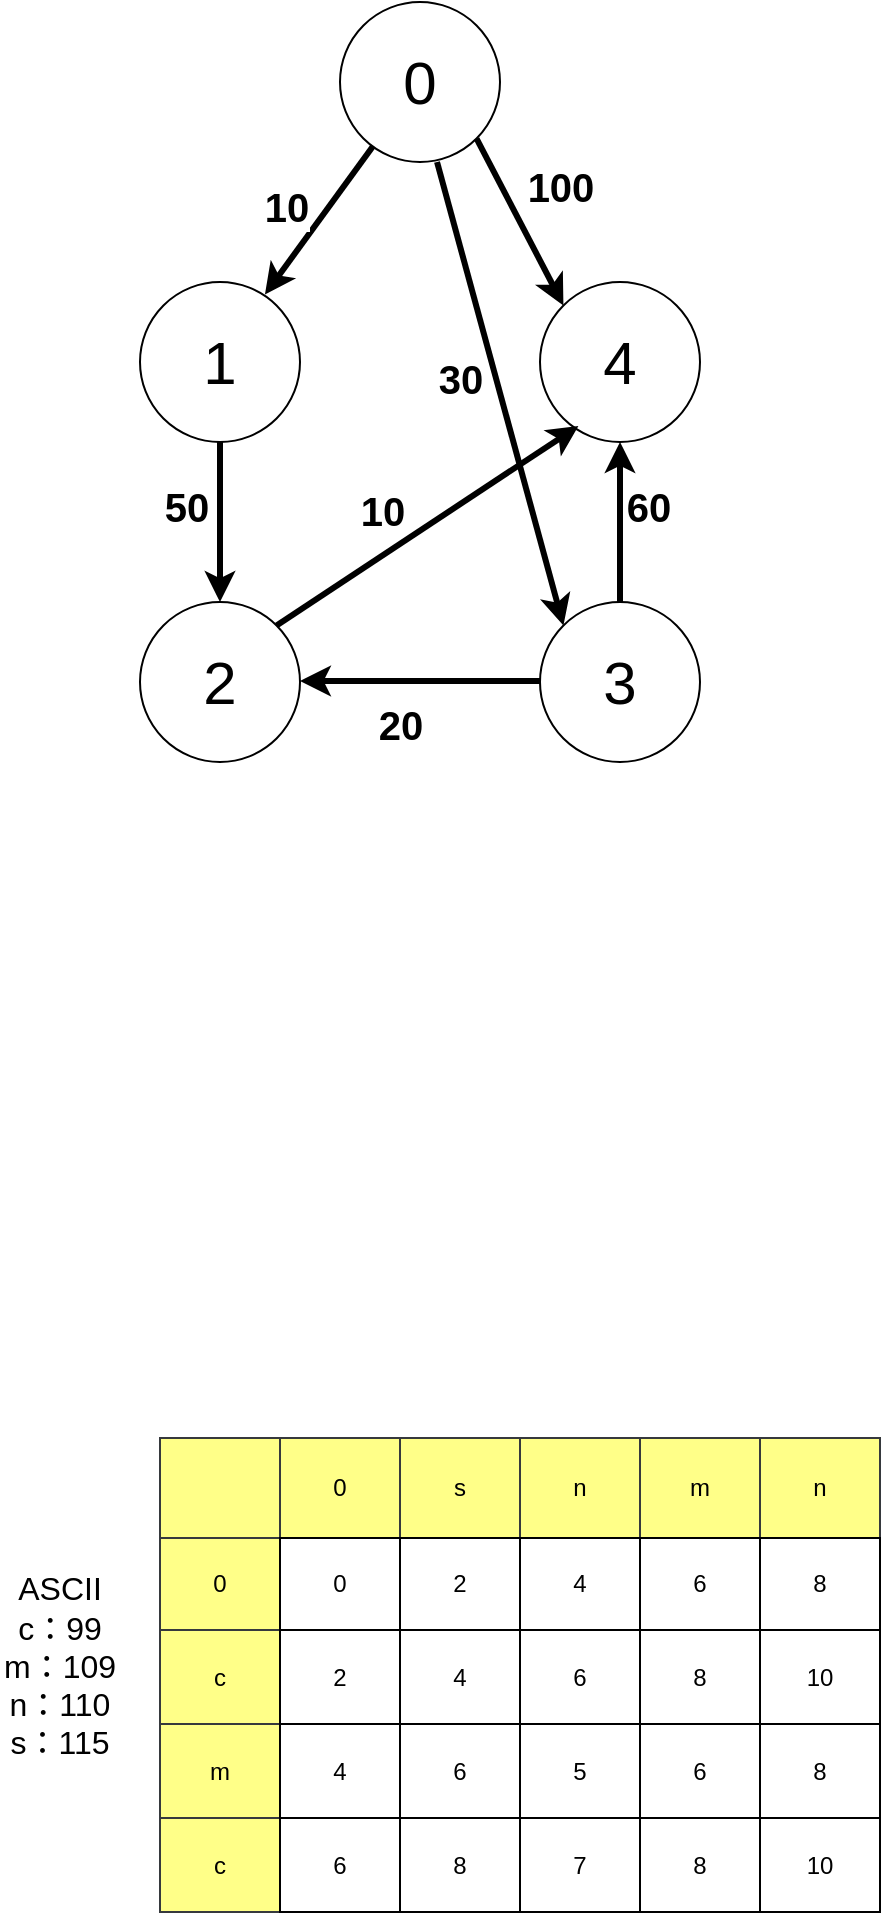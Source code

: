 <mxfile version="24.7.8">
  <diagram name="第 1 页" id="QqZRS2XZxKaMaMw2jjb2">
    <mxGraphModel dx="500" dy="296" grid="0" gridSize="10" guides="1" tooltips="1" connect="1" arrows="1" fold="1" page="1" pageScale="1" pageWidth="827" pageHeight="1169" math="0" shadow="0">
      <root>
        <mxCell id="0" />
        <mxCell id="1" parent="0" />
        <mxCell id="ZjIkVmcj6UjrSI6ll2zY-2" value="&lt;font style=&quot;font-size: 30px;&quot;&gt;0&lt;/font&gt;" style="ellipse;whiteSpace=wrap;html=1;aspect=fixed;" vertex="1" parent="1">
          <mxGeometry x="260" y="20" width="80" height="80" as="geometry" />
        </mxCell>
        <mxCell id="ZjIkVmcj6UjrSI6ll2zY-3" value="&lt;font style=&quot;font-size: 30px;&quot;&gt;1&lt;/font&gt;" style="ellipse;whiteSpace=wrap;html=1;aspect=fixed;" vertex="1" parent="1">
          <mxGeometry x="160" y="160" width="80" height="80" as="geometry" />
        </mxCell>
        <mxCell id="ZjIkVmcj6UjrSI6ll2zY-4" value="&lt;font style=&quot;font-size: 30px;&quot;&gt;4&lt;/font&gt;" style="ellipse;whiteSpace=wrap;html=1;aspect=fixed;" vertex="1" parent="1">
          <mxGeometry x="360" y="160" width="80" height="80" as="geometry" />
        </mxCell>
        <mxCell id="ZjIkVmcj6UjrSI6ll2zY-5" value="&lt;font style=&quot;font-size: 30px;&quot;&gt;2&lt;/font&gt;" style="ellipse;whiteSpace=wrap;html=1;aspect=fixed;" vertex="1" parent="1">
          <mxGeometry x="160" y="320" width="80" height="80" as="geometry" />
        </mxCell>
        <mxCell id="ZjIkVmcj6UjrSI6ll2zY-6" value="&lt;font style=&quot;font-size: 30px;&quot;&gt;3&lt;/font&gt;" style="ellipse;whiteSpace=wrap;html=1;aspect=fixed;" vertex="1" parent="1">
          <mxGeometry x="360" y="320" width="80" height="80" as="geometry" />
        </mxCell>
        <mxCell id="ZjIkVmcj6UjrSI6ll2zY-8" value="" style="endArrow=classic;html=1;rounded=0;curved=0;strokeWidth=3;" edge="1" parent="1" source="ZjIkVmcj6UjrSI6ll2zY-2">
          <mxGeometry relative="1" as="geometry">
            <mxPoint x="271" y="90" as="sourcePoint" />
            <mxPoint x="222.475" y="166.254" as="targetPoint" />
          </mxGeometry>
        </mxCell>
        <mxCell id="ZjIkVmcj6UjrSI6ll2zY-9" value="&lt;font style=&quot;font-size: 20px;&quot;&gt;&lt;b&gt;10&lt;/b&gt;&lt;/font&gt;" style="edgeLabel;resizable=0;html=1;;align=center;verticalAlign=middle;" connectable="0" vertex="1" parent="ZjIkVmcj6UjrSI6ll2zY-8">
          <mxGeometry relative="1" as="geometry">
            <mxPoint x="-17" y="-8" as="offset" />
          </mxGeometry>
        </mxCell>
        <mxCell id="ZjIkVmcj6UjrSI6ll2zY-13" value="" style="endArrow=classic;html=1;rounded=0;curved=0;strokeWidth=3;entryX=0.5;entryY=0;entryDx=0;entryDy=0;exitX=0.5;exitY=1;exitDx=0;exitDy=0;" edge="1" parent="1" source="ZjIkVmcj6UjrSI6ll2zY-3" target="ZjIkVmcj6UjrSI6ll2zY-5">
          <mxGeometry relative="1" as="geometry">
            <mxPoint x="200" y="250" as="sourcePoint" />
            <mxPoint x="149.995" y="316.254" as="targetPoint" />
          </mxGeometry>
        </mxCell>
        <mxCell id="ZjIkVmcj6UjrSI6ll2zY-14" value="&lt;font style=&quot;font-size: 20px;&quot;&gt;&lt;b&gt;50&lt;/b&gt;&lt;/font&gt;" style="edgeLabel;resizable=0;html=1;;align=center;verticalAlign=middle;" connectable="0" vertex="1" parent="ZjIkVmcj6UjrSI6ll2zY-13">
          <mxGeometry relative="1" as="geometry">
            <mxPoint x="-17" y="-8" as="offset" />
          </mxGeometry>
        </mxCell>
        <mxCell id="ZjIkVmcj6UjrSI6ll2zY-15" value="" style="endArrow=classic;html=1;rounded=0;curved=0;strokeWidth=3;entryX=0;entryY=0;entryDx=0;entryDy=0;exitX=1;exitY=1;exitDx=0;exitDy=0;" edge="1" parent="1" source="ZjIkVmcj6UjrSI6ll2zY-2" target="ZjIkVmcj6UjrSI6ll2zY-4">
          <mxGeometry relative="1" as="geometry">
            <mxPoint x="328.52" y="83.75" as="sourcePoint" />
            <mxPoint x="279.995" y="160.004" as="targetPoint" />
          </mxGeometry>
        </mxCell>
        <mxCell id="ZjIkVmcj6UjrSI6ll2zY-16" value="&lt;font style=&quot;font-size: 20px;&quot;&gt;&lt;b&gt;100&lt;/b&gt;&lt;/font&gt;" style="edgeLabel;resizable=0;html=1;;align=center;verticalAlign=middle;horizontal=1;" connectable="0" vertex="1" parent="ZjIkVmcj6UjrSI6ll2zY-15">
          <mxGeometry relative="1" as="geometry">
            <mxPoint x="20" y="-18" as="offset" />
          </mxGeometry>
        </mxCell>
        <mxCell id="ZjIkVmcj6UjrSI6ll2zY-17" value="" style="endArrow=classic;html=1;rounded=0;curved=0;strokeWidth=3;entryX=0;entryY=0;entryDx=0;entryDy=0;" edge="1" parent="1" target="ZjIkVmcj6UjrSI6ll2zY-6">
          <mxGeometry relative="1" as="geometry">
            <mxPoint x="308.52" y="100" as="sourcePoint" />
            <mxPoint x="259.995" y="176.254" as="targetPoint" />
          </mxGeometry>
        </mxCell>
        <mxCell id="ZjIkVmcj6UjrSI6ll2zY-18" value="&lt;font style=&quot;font-size: 20px;&quot;&gt;&lt;b&gt;30&lt;/b&gt;&lt;/font&gt;" style="edgeLabel;resizable=0;html=1;;align=center;verticalAlign=middle;" connectable="0" vertex="1" parent="ZjIkVmcj6UjrSI6ll2zY-17">
          <mxGeometry relative="1" as="geometry">
            <mxPoint x="-20" y="-8" as="offset" />
          </mxGeometry>
        </mxCell>
        <mxCell id="ZjIkVmcj6UjrSI6ll2zY-19" value="" style="endArrow=classic;html=1;rounded=0;curved=0;strokeWidth=3;entryX=0.24;entryY=0.9;entryDx=0;entryDy=0;entryPerimeter=0;exitX=1;exitY=0;exitDx=0;exitDy=0;" edge="1" parent="1" source="ZjIkVmcj6UjrSI6ll2zY-5" target="ZjIkVmcj6UjrSI6ll2zY-4">
          <mxGeometry relative="1" as="geometry">
            <mxPoint x="228.52" y="330" as="sourcePoint" />
            <mxPoint x="179.995" y="406.254" as="targetPoint" />
          </mxGeometry>
        </mxCell>
        <mxCell id="ZjIkVmcj6UjrSI6ll2zY-20" value="&lt;font style=&quot;font-size: 20px;&quot;&gt;&lt;b&gt;10&lt;/b&gt;&lt;/font&gt;" style="edgeLabel;resizable=0;html=1;;align=center;verticalAlign=middle;" connectable="0" vertex="1" parent="ZjIkVmcj6UjrSI6ll2zY-19">
          <mxGeometry relative="1" as="geometry">
            <mxPoint x="-23" y="-8" as="offset" />
          </mxGeometry>
        </mxCell>
        <mxCell id="ZjIkVmcj6UjrSI6ll2zY-21" value="" style="endArrow=classic;html=1;rounded=0;curved=0;strokeWidth=3;entryX=1;entryY=0.5;entryDx=0;entryDy=0;" edge="1" parent="1">
          <mxGeometry relative="1" as="geometry">
            <mxPoint x="360" y="359.5" as="sourcePoint" />
            <mxPoint x="240" y="359.5" as="targetPoint" />
          </mxGeometry>
        </mxCell>
        <mxCell id="ZjIkVmcj6UjrSI6ll2zY-22" value="&lt;font style=&quot;font-size: 20px;&quot;&gt;&lt;b&gt;20&lt;/b&gt;&lt;/font&gt;" style="edgeLabel;resizable=0;html=1;;align=center;verticalAlign=middle;" connectable="0" vertex="1" parent="ZjIkVmcj6UjrSI6ll2zY-21">
          <mxGeometry relative="1" as="geometry">
            <mxPoint x="-10" y="21" as="offset" />
          </mxGeometry>
        </mxCell>
        <mxCell id="ZjIkVmcj6UjrSI6ll2zY-23" value="" style="endArrow=classic;html=1;rounded=0;curved=0;strokeWidth=3;exitX=0.5;exitY=0;exitDx=0;exitDy=0;entryX=0.5;entryY=1;entryDx=0;entryDy=0;" edge="1" parent="1" source="ZjIkVmcj6UjrSI6ll2zY-6" target="ZjIkVmcj6UjrSI6ll2zY-4">
          <mxGeometry relative="1" as="geometry">
            <mxPoint x="404" y="320" as="sourcePoint" />
            <mxPoint x="410" y="240" as="targetPoint" />
          </mxGeometry>
        </mxCell>
        <mxCell id="ZjIkVmcj6UjrSI6ll2zY-24" value="&lt;font style=&quot;font-size: 20px;&quot;&gt;&lt;b&gt;60&lt;/b&gt;&lt;/font&gt;" style="edgeLabel;resizable=0;html=1;;align=center;verticalAlign=middle;" connectable="0" vertex="1" parent="ZjIkVmcj6UjrSI6ll2zY-23">
          <mxGeometry relative="1" as="geometry">
            <mxPoint x="14" y="-8" as="offset" />
          </mxGeometry>
        </mxCell>
        <mxCell id="ZjIkVmcj6UjrSI6ll2zY-98" value="" style="childLayout=tableLayout;recursiveResize=0;shadow=0;fillColor=none;strokeWidth=1;" vertex="1" parent="1">
          <mxGeometry x="170" y="738" width="360" height="237" as="geometry" />
        </mxCell>
        <mxCell id="ZjIkVmcj6UjrSI6ll2zY-99" value="" style="shape=tableRow;horizontal=0;startSize=0;swimlaneHead=0;swimlaneBody=0;top=0;left=0;bottom=0;right=0;dropTarget=0;collapsible=0;recursiveResize=0;expand=0;fontStyle=0;fillColor=#ffff88;strokeColor=#36393d;" vertex="1" parent="ZjIkVmcj6UjrSI6ll2zY-98">
          <mxGeometry width="360" height="50" as="geometry" />
        </mxCell>
        <mxCell id="ZjIkVmcj6UjrSI6ll2zY-122" style="connectable=0;recursiveResize=0;strokeColor=#36393d;fillColor=#ffff88;align=center;whiteSpace=wrap;html=1;" vertex="1" parent="ZjIkVmcj6UjrSI6ll2zY-99">
          <mxGeometry width="60" height="50" as="geometry">
            <mxRectangle width="60" height="50" as="alternateBounds" />
          </mxGeometry>
        </mxCell>
        <mxCell id="ZjIkVmcj6UjrSI6ll2zY-100" value="0" style="connectable=0;recursiveResize=0;strokeColor=#36393d;fillColor=#ffff88;align=center;whiteSpace=wrap;html=1;" vertex="1" parent="ZjIkVmcj6UjrSI6ll2zY-99">
          <mxGeometry x="60" width="60" height="50" as="geometry">
            <mxRectangle width="60" height="50" as="alternateBounds" />
          </mxGeometry>
        </mxCell>
        <mxCell id="ZjIkVmcj6UjrSI6ll2zY-101" value="s" style="connectable=0;recursiveResize=0;strokeColor=#36393d;fillColor=#ffff88;align=center;whiteSpace=wrap;html=1;" vertex="1" parent="ZjIkVmcj6UjrSI6ll2zY-99">
          <mxGeometry x="120" width="60" height="50" as="geometry">
            <mxRectangle width="60" height="50" as="alternateBounds" />
          </mxGeometry>
        </mxCell>
        <mxCell id="ZjIkVmcj6UjrSI6ll2zY-102" value="n" style="connectable=0;recursiveResize=0;strokeColor=inherit;fillColor=none;align=center;whiteSpace=wrap;html=1;" vertex="1" parent="ZjIkVmcj6UjrSI6ll2zY-99">
          <mxGeometry x="180" width="60" height="50" as="geometry">
            <mxRectangle width="60" height="50" as="alternateBounds" />
          </mxGeometry>
        </mxCell>
        <mxCell id="ZjIkVmcj6UjrSI6ll2zY-140" value="m" style="connectable=0;recursiveResize=0;strokeColor=inherit;fillColor=none;align=center;whiteSpace=wrap;html=1;" vertex="1" parent="ZjIkVmcj6UjrSI6ll2zY-99">
          <mxGeometry x="240" width="60" height="50" as="geometry">
            <mxRectangle width="60" height="50" as="alternateBounds" />
          </mxGeometry>
        </mxCell>
        <mxCell id="ZjIkVmcj6UjrSI6ll2zY-145" value="n" style="connectable=0;recursiveResize=0;strokeColor=inherit;fillColor=none;align=center;whiteSpace=wrap;html=1;" vertex="1" parent="ZjIkVmcj6UjrSI6ll2zY-99">
          <mxGeometry x="300" width="60" height="50" as="geometry">
            <mxRectangle width="60" height="50" as="alternateBounds" />
          </mxGeometry>
        </mxCell>
        <mxCell id="ZjIkVmcj6UjrSI6ll2zY-103" style="shape=tableRow;horizontal=0;startSize=0;swimlaneHead=0;swimlaneBody=0;top=0;left=0;bottom=0;right=0;dropTarget=0;collapsible=0;recursiveResize=0;expand=0;fontStyle=0;fillColor=none;strokeColor=inherit;" vertex="1" parent="ZjIkVmcj6UjrSI6ll2zY-98">
          <mxGeometry y="50" width="360" height="46" as="geometry" />
        </mxCell>
        <mxCell id="ZjIkVmcj6UjrSI6ll2zY-123" value="0" style="connectable=0;recursiveResize=0;strokeColor=#36393d;fillColor=#ffff88;align=center;whiteSpace=wrap;html=1;" vertex="1" parent="ZjIkVmcj6UjrSI6ll2zY-103">
          <mxGeometry width="60" height="46" as="geometry">
            <mxRectangle width="60" height="46" as="alternateBounds" />
          </mxGeometry>
        </mxCell>
        <mxCell id="ZjIkVmcj6UjrSI6ll2zY-104" value="0" style="connectable=0;recursiveResize=0;strokeColor=inherit;fillColor=none;align=center;whiteSpace=wrap;html=1;" vertex="1" parent="ZjIkVmcj6UjrSI6ll2zY-103">
          <mxGeometry x="60" width="60" height="46" as="geometry">
            <mxRectangle width="60" height="46" as="alternateBounds" />
          </mxGeometry>
        </mxCell>
        <mxCell id="ZjIkVmcj6UjrSI6ll2zY-105" value="2" style="connectable=0;recursiveResize=0;strokeColor=inherit;fillColor=none;align=center;whiteSpace=wrap;html=1;" vertex="1" parent="ZjIkVmcj6UjrSI6ll2zY-103">
          <mxGeometry x="120" width="60" height="46" as="geometry">
            <mxRectangle width="60" height="46" as="alternateBounds" />
          </mxGeometry>
        </mxCell>
        <mxCell id="ZjIkVmcj6UjrSI6ll2zY-106" value="4" style="connectable=0;recursiveResize=0;strokeColor=inherit;fillColor=none;align=center;whiteSpace=wrap;html=1;" vertex="1" parent="ZjIkVmcj6UjrSI6ll2zY-103">
          <mxGeometry x="180" width="60" height="46" as="geometry">
            <mxRectangle width="60" height="46" as="alternateBounds" />
          </mxGeometry>
        </mxCell>
        <mxCell id="ZjIkVmcj6UjrSI6ll2zY-141" value="6" style="connectable=0;recursiveResize=0;strokeColor=inherit;fillColor=none;align=center;whiteSpace=wrap;html=1;" vertex="1" parent="ZjIkVmcj6UjrSI6ll2zY-103">
          <mxGeometry x="240" width="60" height="46" as="geometry">
            <mxRectangle width="60" height="46" as="alternateBounds" />
          </mxGeometry>
        </mxCell>
        <mxCell id="ZjIkVmcj6UjrSI6ll2zY-146" value="8" style="connectable=0;recursiveResize=0;strokeColor=inherit;fillColor=none;align=center;whiteSpace=wrap;html=1;" vertex="1" parent="ZjIkVmcj6UjrSI6ll2zY-103">
          <mxGeometry x="300" width="60" height="46" as="geometry">
            <mxRectangle width="60" height="46" as="alternateBounds" />
          </mxGeometry>
        </mxCell>
        <mxCell id="ZjIkVmcj6UjrSI6ll2zY-107" style="shape=tableRow;horizontal=0;startSize=0;swimlaneHead=0;swimlaneBody=0;top=0;left=0;bottom=0;right=0;dropTarget=0;collapsible=0;recursiveResize=0;expand=0;fontStyle=0;fillColor=none;strokeColor=inherit;" vertex="1" parent="ZjIkVmcj6UjrSI6ll2zY-98">
          <mxGeometry y="96" width="360" height="47" as="geometry" />
        </mxCell>
        <mxCell id="ZjIkVmcj6UjrSI6ll2zY-124" value="c" style="connectable=0;recursiveResize=0;strokeColor=#36393d;fillColor=#ffff88;align=center;whiteSpace=wrap;html=1;" vertex="1" parent="ZjIkVmcj6UjrSI6ll2zY-107">
          <mxGeometry width="60" height="47" as="geometry">
            <mxRectangle width="60" height="47" as="alternateBounds" />
          </mxGeometry>
        </mxCell>
        <mxCell id="ZjIkVmcj6UjrSI6ll2zY-108" value="2" style="connectable=0;recursiveResize=0;strokeColor=inherit;fillColor=none;align=center;whiteSpace=wrap;html=1;" vertex="1" parent="ZjIkVmcj6UjrSI6ll2zY-107">
          <mxGeometry x="60" width="60" height="47" as="geometry">
            <mxRectangle width="60" height="47" as="alternateBounds" />
          </mxGeometry>
        </mxCell>
        <mxCell id="ZjIkVmcj6UjrSI6ll2zY-109" value="4" style="connectable=0;recursiveResize=0;strokeColor=inherit;fillColor=none;align=center;whiteSpace=wrap;html=1;" vertex="1" parent="ZjIkVmcj6UjrSI6ll2zY-107">
          <mxGeometry x="120" width="60" height="47" as="geometry">
            <mxRectangle width="60" height="47" as="alternateBounds" />
          </mxGeometry>
        </mxCell>
        <mxCell id="ZjIkVmcj6UjrSI6ll2zY-110" value="6" style="connectable=0;recursiveResize=0;strokeColor=inherit;fillColor=none;align=center;whiteSpace=wrap;html=1;" vertex="1" parent="ZjIkVmcj6UjrSI6ll2zY-107">
          <mxGeometry x="180" width="60" height="47" as="geometry">
            <mxRectangle width="60" height="47" as="alternateBounds" />
          </mxGeometry>
        </mxCell>
        <mxCell id="ZjIkVmcj6UjrSI6ll2zY-142" value="8" style="connectable=0;recursiveResize=0;strokeColor=inherit;fillColor=none;align=center;whiteSpace=wrap;html=1;" vertex="1" parent="ZjIkVmcj6UjrSI6ll2zY-107">
          <mxGeometry x="240" width="60" height="47" as="geometry">
            <mxRectangle width="60" height="47" as="alternateBounds" />
          </mxGeometry>
        </mxCell>
        <mxCell id="ZjIkVmcj6UjrSI6ll2zY-147" value="10" style="connectable=0;recursiveResize=0;strokeColor=inherit;fillColor=none;align=center;whiteSpace=wrap;html=1;" vertex="1" parent="ZjIkVmcj6UjrSI6ll2zY-107">
          <mxGeometry x="300" width="60" height="47" as="geometry">
            <mxRectangle width="60" height="47" as="alternateBounds" />
          </mxGeometry>
        </mxCell>
        <mxCell id="ZjIkVmcj6UjrSI6ll2zY-125" style="shape=tableRow;horizontal=0;startSize=0;swimlaneHead=0;swimlaneBody=0;top=0;left=0;bottom=0;right=0;dropTarget=0;collapsible=0;recursiveResize=0;expand=0;fontStyle=0;fillColor=none;strokeColor=inherit;" vertex="1" parent="ZjIkVmcj6UjrSI6ll2zY-98">
          <mxGeometry y="143" width="360" height="47" as="geometry" />
        </mxCell>
        <mxCell id="ZjIkVmcj6UjrSI6ll2zY-126" value="m" style="connectable=0;recursiveResize=0;strokeColor=#36393d;fillColor=#ffff88;align=center;whiteSpace=wrap;html=1;" vertex="1" parent="ZjIkVmcj6UjrSI6ll2zY-125">
          <mxGeometry width="60" height="47" as="geometry">
            <mxRectangle width="60" height="47" as="alternateBounds" />
          </mxGeometry>
        </mxCell>
        <mxCell id="ZjIkVmcj6UjrSI6ll2zY-127" value="4" style="connectable=0;recursiveResize=0;strokeColor=inherit;fillColor=none;align=center;whiteSpace=wrap;html=1;" vertex="1" parent="ZjIkVmcj6UjrSI6ll2zY-125">
          <mxGeometry x="60" width="60" height="47" as="geometry">
            <mxRectangle width="60" height="47" as="alternateBounds" />
          </mxGeometry>
        </mxCell>
        <mxCell id="ZjIkVmcj6UjrSI6ll2zY-128" value="6" style="connectable=0;recursiveResize=0;strokeColor=inherit;fillColor=none;align=center;whiteSpace=wrap;html=1;" vertex="1" parent="ZjIkVmcj6UjrSI6ll2zY-125">
          <mxGeometry x="120" width="60" height="47" as="geometry">
            <mxRectangle width="60" height="47" as="alternateBounds" />
          </mxGeometry>
        </mxCell>
        <mxCell id="ZjIkVmcj6UjrSI6ll2zY-129" value="5" style="connectable=0;recursiveResize=0;strokeColor=inherit;fillColor=none;align=center;whiteSpace=wrap;html=1;" vertex="1" parent="ZjIkVmcj6UjrSI6ll2zY-125">
          <mxGeometry x="180" width="60" height="47" as="geometry">
            <mxRectangle width="60" height="47" as="alternateBounds" />
          </mxGeometry>
        </mxCell>
        <mxCell id="ZjIkVmcj6UjrSI6ll2zY-143" value="6" style="connectable=0;recursiveResize=0;strokeColor=inherit;fillColor=none;align=center;whiteSpace=wrap;html=1;" vertex="1" parent="ZjIkVmcj6UjrSI6ll2zY-125">
          <mxGeometry x="240" width="60" height="47" as="geometry">
            <mxRectangle width="60" height="47" as="alternateBounds" />
          </mxGeometry>
        </mxCell>
        <mxCell id="ZjIkVmcj6UjrSI6ll2zY-148" value="8" style="connectable=0;recursiveResize=0;strokeColor=inherit;fillColor=none;align=center;whiteSpace=wrap;html=1;" vertex="1" parent="ZjIkVmcj6UjrSI6ll2zY-125">
          <mxGeometry x="300" width="60" height="47" as="geometry">
            <mxRectangle width="60" height="47" as="alternateBounds" />
          </mxGeometry>
        </mxCell>
        <mxCell id="ZjIkVmcj6UjrSI6ll2zY-130" style="shape=tableRow;horizontal=0;startSize=0;swimlaneHead=0;swimlaneBody=0;top=0;left=0;bottom=0;right=0;dropTarget=0;collapsible=0;recursiveResize=0;expand=0;fontStyle=0;fillColor=none;strokeColor=inherit;" vertex="1" parent="ZjIkVmcj6UjrSI6ll2zY-98">
          <mxGeometry y="190" width="360" height="47" as="geometry" />
        </mxCell>
        <mxCell id="ZjIkVmcj6UjrSI6ll2zY-131" value="c" style="connectable=0;recursiveResize=0;strokeColor=#36393d;fillColor=#ffff88;align=center;whiteSpace=wrap;html=1;" vertex="1" parent="ZjIkVmcj6UjrSI6ll2zY-130">
          <mxGeometry width="60" height="47" as="geometry">
            <mxRectangle width="60" height="47" as="alternateBounds" />
          </mxGeometry>
        </mxCell>
        <mxCell id="ZjIkVmcj6UjrSI6ll2zY-132" value="6" style="connectable=0;recursiveResize=0;strokeColor=inherit;fillColor=none;align=center;whiteSpace=wrap;html=1;" vertex="1" parent="ZjIkVmcj6UjrSI6ll2zY-130">
          <mxGeometry x="60" width="60" height="47" as="geometry">
            <mxRectangle width="60" height="47" as="alternateBounds" />
          </mxGeometry>
        </mxCell>
        <mxCell id="ZjIkVmcj6UjrSI6ll2zY-133" value="8" style="connectable=0;recursiveResize=0;strokeColor=inherit;fillColor=none;align=center;whiteSpace=wrap;html=1;" vertex="1" parent="ZjIkVmcj6UjrSI6ll2zY-130">
          <mxGeometry x="120" width="60" height="47" as="geometry">
            <mxRectangle width="60" height="47" as="alternateBounds" />
          </mxGeometry>
        </mxCell>
        <mxCell id="ZjIkVmcj6UjrSI6ll2zY-134" value="7" style="connectable=0;recursiveResize=0;strokeColor=inherit;fillColor=none;align=center;whiteSpace=wrap;html=1;" vertex="1" parent="ZjIkVmcj6UjrSI6ll2zY-130">
          <mxGeometry x="180" width="60" height="47" as="geometry">
            <mxRectangle width="60" height="47" as="alternateBounds" />
          </mxGeometry>
        </mxCell>
        <mxCell id="ZjIkVmcj6UjrSI6ll2zY-144" value="8" style="connectable=0;recursiveResize=0;strokeColor=inherit;fillColor=none;align=center;whiteSpace=wrap;html=1;" vertex="1" parent="ZjIkVmcj6UjrSI6ll2zY-130">
          <mxGeometry x="240" width="60" height="47" as="geometry">
            <mxRectangle width="60" height="47" as="alternateBounds" />
          </mxGeometry>
        </mxCell>
        <mxCell id="ZjIkVmcj6UjrSI6ll2zY-149" value="10" style="connectable=0;recursiveResize=0;strokeColor=inherit;fillColor=none;align=center;whiteSpace=wrap;html=1;" vertex="1" parent="ZjIkVmcj6UjrSI6ll2zY-130">
          <mxGeometry x="300" width="60" height="47" as="geometry">
            <mxRectangle width="60" height="47" as="alternateBounds" />
          </mxGeometry>
        </mxCell>
        <mxCell id="ZjIkVmcj6UjrSI6ll2zY-150" value="&lt;font style=&quot;font-size: 16px;&quot;&gt;ASCII&lt;/font&gt;&lt;div style=&quot;font-size: 16px;&quot;&gt;&lt;font style=&quot;font-size: 16px;&quot;&gt;c：99&lt;/font&gt;&lt;/div&gt;&lt;div style=&quot;font-size: 16px;&quot;&gt;&lt;font style=&quot;font-size: 16px;&quot;&gt;m：109&lt;/font&gt;&lt;/div&gt;&lt;div style=&quot;font-size: 16px;&quot;&gt;&lt;font style=&quot;font-size: 16px;&quot;&gt;n：110&lt;/font&gt;&lt;/div&gt;&lt;div style=&quot;font-size: 16px;&quot;&gt;&lt;font style=&quot;font-size: 16px;&quot;&gt;s：115&lt;/font&gt;&lt;br&gt;&lt;/div&gt;&lt;div&gt;&lt;br&gt;&lt;/div&gt;" style="text;strokeColor=none;align=center;fillColor=none;html=1;verticalAlign=middle;whiteSpace=wrap;rounded=0;" vertex="1" parent="1">
          <mxGeometry x="90" y="843.5" width="60" height="30" as="geometry" />
        </mxCell>
      </root>
    </mxGraphModel>
  </diagram>
</mxfile>

